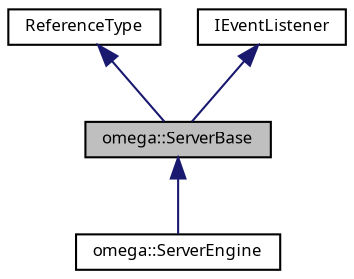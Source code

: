 digraph G
{
  bgcolor="transparent";
  edge [fontname="FreeSans.ttf",fontsize="8",labelfontname="FreeSans.ttf",labelfontsize="8"];
  node [fontname="FreeSans.ttf",fontsize="8",shape=record];
  Node1 [label="omega::ServerBase",height=0.2,width=0.4,color="black", fillcolor="grey75", style="filled" fontcolor="black"];
  Node2 -> Node1 [dir=back,color="midnightblue",fontsize="8",style="solid",fontname="FreeSans.ttf"];
  Node2 [label="ReferenceType",height=0.2,width=0.4,color="black",URL="$class_reference_type.html"];
  Node3 -> Node1 [dir=back,color="midnightblue",fontsize="8",style="solid",fontname="FreeSans.ttf"];
  Node3 [label="IEventListener",height=0.2,width=0.4,color="black",URL="$class_i_event_listener.html"];
  Node1 -> Node4 [dir=back,color="midnightblue",fontsize="8",style="solid",fontname="FreeSans.ttf"];
  Node4 [label="omega::ServerEngine",height=0.2,width=0.4,color="black",URL="$classomega_1_1_server_engine.html"];
}
